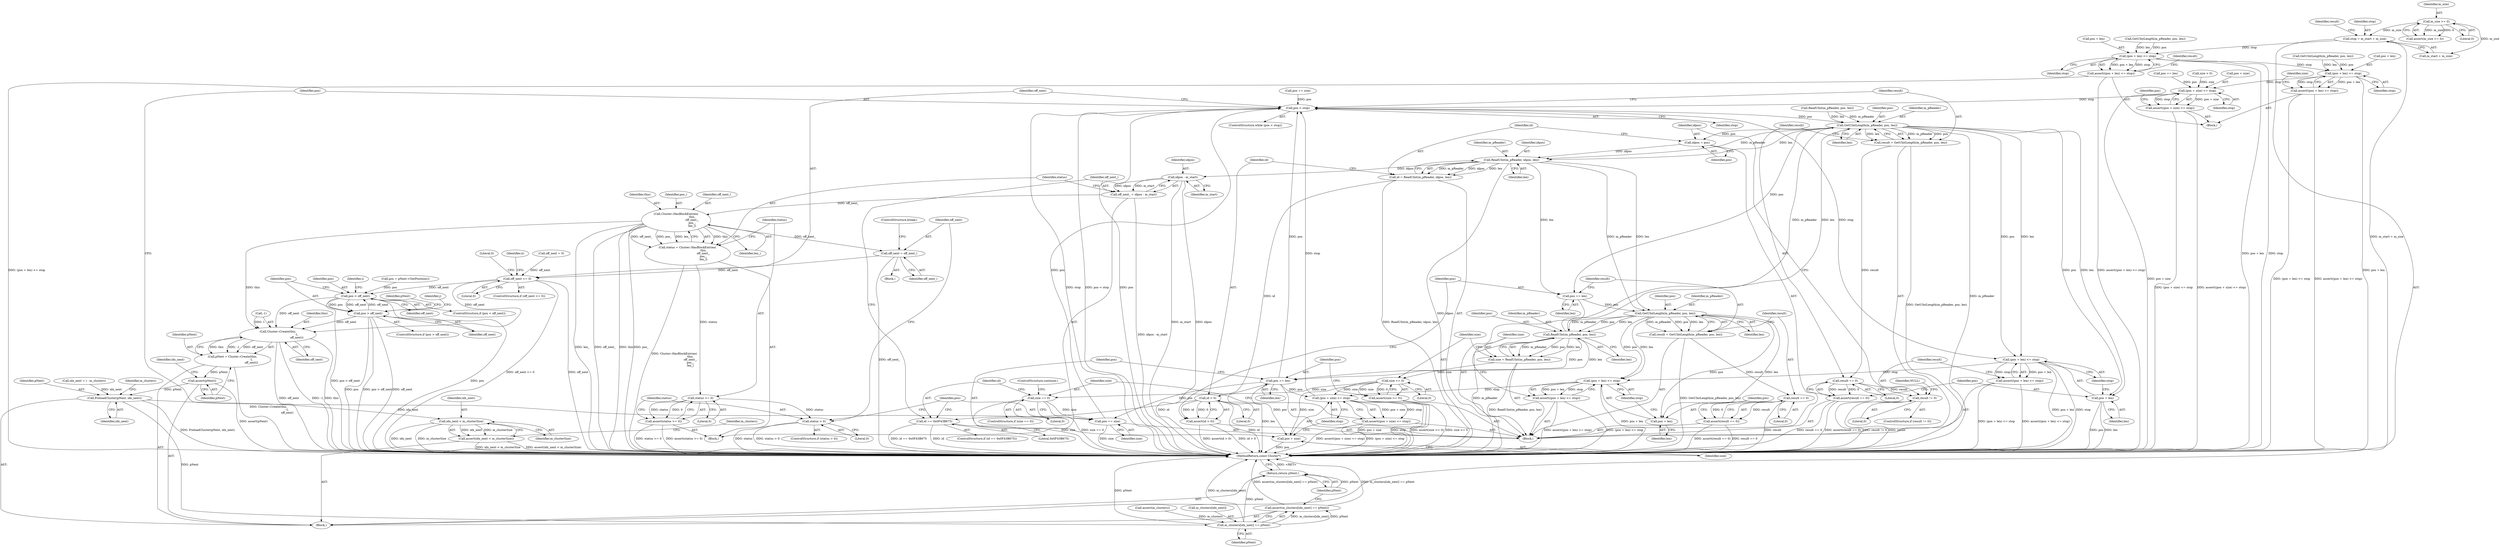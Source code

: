 digraph "1_Android_04839626ed859623901ebd3a5fd483982186b59d_109@integer" {
"1000207" [label="(Call,stop = m_start + m_size)"];
"1000203" [label="(Call,m_size >= 0)"];
"1000226" [label="(Call,(pos + len) <= stop)"];
"1000225" [label="(Call,assert((pos + len) <= stop))"];
"1000268" [label="(Call,(pos + len) <= stop)"];
"1000267" [label="(Call,assert((pos + len) <= stop))"];
"1000288" [label="(Call,(pos + size) <= stop)"];
"1000287" [label="(Call,assert((pos + size) <= stop))"];
"1000301" [label="(Call,pos < stop)"];
"1000309" [label="(Call,GetUIntLength(m_pReader, pos, len))"];
"1000307" [label="(Call,result = GetUIntLength(m_pReader, pos, len))"];
"1000314" [label="(Call,result == 0)"];
"1000313" [label="(Call,assert(result == 0))"];
"1000324" [label="(Call,result != 0)"];
"1000318" [label="(Call,(pos + len) <= stop)"];
"1000317" [label="(Call,assert((pos + len) <= stop))"];
"1000358" [label="(Call,(pos + len) <= stop)"];
"1000357" [label="(Call,assert((pos + len) <= stop))"];
"1000378" [label="(Call,(pos + size) <= stop)"];
"1000377" [label="(Call,assert((pos + size) <= stop))"];
"1000319" [label="(Call,pos + len)"];
"1000330" [label="(Call,idpos = pos)"];
"1000336" [label="(Call,ReadUInt(m_pReader, idpos, len))"];
"1000334" [label="(Call,id = ReadUInt(m_pReader, idpos, len))"];
"1000341" [label="(Call,id > 0)"];
"1000340" [label="(Call,assert(id > 0))"];
"1000389" [label="(Call,id == 0x0F43B675)"];
"1000344" [label="(Call,pos += len)"];
"1000349" [label="(Call,GetUIntLength(m_pReader, pos, len))"];
"1000347" [label="(Call,result = GetUIntLength(m_pReader, pos, len))"];
"1000354" [label="(Call,result == 0)"];
"1000353" [label="(Call,assert(result == 0))"];
"1000359" [label="(Call,pos + len)"];
"1000366" [label="(Call,ReadUInt(m_pReader, pos, len))"];
"1000364" [label="(Call,size = ReadUInt(m_pReader, pos, len))"];
"1000371" [label="(Call,size >= 0)"];
"1000370" [label="(Call,assert(size >= 0))"];
"1000379" [label="(Call,pos + size)"];
"1000384" [label="(Call,size == 0)"];
"1000422" [label="(Call,pos += size)"];
"1000374" [label="(Call,pos += len)"];
"1000396" [label="(Call,idpos - m_start)"];
"1000394" [label="(Call,off_next_ = idpos - m_start)"];
"1000404" [label="(Call,Cluster::HasBlockEntries(\n                                    this,\n                                    off_next_,\n                                    pos_,\n                                    len_))"];
"1000402" [label="(Call,status = Cluster::HasBlockEntries(\n                                    this,\n                                    off_next_,\n                                    pos_,\n                                    len_))"];
"1000410" [label="(Call,status >= 0)"];
"1000409" [label="(Call,assert(status >= 0))"];
"1000414" [label="(Call,status > 0)"];
"1000418" [label="(Call,off_next = off_next_)"];
"1000426" [label="(Call,off_next <= 0)"];
"1000483" [label="(Call,pos < off_next)"];
"1000493" [label="(Call,pos > off_next)"];
"1000508" [label="(Call,Cluster::Create(this,\n                                          -1,\n                                          off_next))"];
"1000506" [label="(Call,pNext = Cluster::Create(this,\n                                          -1,\n                                          off_next))"];
"1000513" [label="(Call,assert(pNext))"];
"1000521" [label="(Call,PreloadCluster(pNext, idx_next))"];
"1000527" [label="(Call,idx_next < m_clusterSize)"];
"1000526" [label="(Call,assert(idx_next < m_clusterSize))"];
"1000531" [label="(Call,m_clusters[idx_next] == pNext)"];
"1000530" [label="(Call,assert(m_clusters[idx_next] == pNext))"];
"1000536" [label="(Return,return pNext;)"];
"1000288" [label="(Call,(pos + size) <= stop)"];
"1000408" [label="(Identifier,len_)"];
"1000422" [label="(Call,pos += size)"];
"1000226" [label="(Call,(pos + len) <= stop)"];
"1000339" [label="(Identifier,len)"];
"1000322" [label="(Identifier,stop)"];
"1000342" [label="(Identifier,id)"];
"1000362" [label="(Identifier,stop)"];
"1000479" [label="(Call,pos = pNext->GetPosition())"];
"1000426" [label="(Call,off_next <= 0)"];
"1000319" [label="(Call,pos + len)"];
"1000383" [label="(ControlStructure,if (size == 0))"];
"1000331" [label="(Identifier,idpos)"];
"1000402" [label="(Call,status = Cluster::HasBlockEntries(\n                                    this,\n                                    off_next_,\n                                    pos_,\n                                    len_))"];
"1000507" [label="(Identifier,pNext)"];
"1000392" [label="(Block,)"];
"1000398" [label="(Identifier,m_start)"];
"1000512" [label="(Identifier,off_next)"];
"1000367" [label="(Identifier,m_pReader)"];
"1000269" [label="(Call,pos + len)"];
"1000318" [label="(Call,(pos + len) <= stop)"];
"1000341" [label="(Call,id > 0)"];
"1000307" [label="(Call,result = GetUIntLength(m_pReader, pos, len))"];
"1000336" [label="(Call,ReadUInt(m_pReader, idpos, len))"];
"1000326" [label="(Literal,0)"];
"1000360" [label="(Identifier,pos)"];
"1000361" [label="(Identifier,len)"];
"1000517" [label="(Identifier,idx_next)"];
"1000325" [label="(Identifier,result)"];
"1000324" [label="(Call,result != 0)"];
"1000379" [label="(Call,pos + size)"];
"1000388" [label="(ControlStructure,if (id == 0x0F43B675))"];
"1000376" [label="(Identifier,len)"];
"1000292" [label="(Identifier,stop)"];
"1000406" [label="(Identifier,off_next_)"];
"1000212" [label="(Block,)"];
"1000284" [label="(Call,pos += len)"];
"1000352" [label="(Identifier,len)"];
"1000493" [label="(Call,pos > off_next)"];
"1000510" [label="(Call,-1)"];
"1000384" [label="(Call,size == 0)"];
"1000415" [label="(Identifier,status)"];
"1000302" [label="(Identifier,pos)"];
"1000497" [label="(Identifier,j)"];
"1000385" [label="(Identifier,size)"];
"1000216" [label="(Identifier,result)"];
"1000309" [label="(Call,GetUIntLength(m_pReader, pos, len))"];
"1000537" [label="(Identifier,pNext)"];
"1000365" [label="(Identifier,size)"];
"1000514" [label="(Identifier,pNext)"];
"1000405" [label="(Identifier,this)"];
"1000506" [label="(Call,pNext = Cluster::Create(this,\n                                          -1,\n                                          off_next))"];
"1000368" [label="(Identifier,pos)"];
"1000494" [label="(Identifier,pos)"];
"1000509" [label="(Identifier,this)"];
"1000227" [label="(Call,pos + len)"];
"1000377" [label="(Call,assert((pos + size) <= stop))"];
"1000414" [label="(Call,status > 0)"];
"1000404" [label="(Call,Cluster::HasBlockEntries(\n                                    this,\n                                    off_next_,\n                                    pos_,\n                                    len_))"];
"1000531" [label="(Call,m_clusters[idx_next] == pNext)"];
"1000387" [label="(ControlStructure,continue;)"];
"1000127" [label="(Block,)"];
"1000389" [label="(Call,id == 0x0F43B675)"];
"1000375" [label="(Identifier,pos)"];
"1000407" [label="(Identifier,pos_)"];
"1000369" [label="(Identifier,len)"];
"1000492" [label="(ControlStructure,if (pos > off_next))"];
"1000525" [label="(Identifier,m_clusters)"];
"1000501" [label="(Identifier,pNext)"];
"1000524" [label="(Call,assert(m_clusters))"];
"1000233" [label="(Identifier,result)"];
"1000350" [label="(Identifier,m_pReader)"];
"1000532" [label="(Call,m_clusters[idx_next])"];
"1000373" [label="(Literal,0)"];
"1000356" [label="(Literal,0)"];
"1000432" [label="(Identifier,ii)"];
"1000308" [label="(Identifier,result)"];
"1000346" [label="(Identifier,len)"];
"1000521" [label="(Call,PreloadCluster(pNext, idx_next))"];
"1000276" [label="(Call,ReadUInt(m_pReader, pos, len))"];
"1000202" [label="(Call,assert(m_size >= 0))"];
"1000209" [label="(Call,m_start + m_size)"];
"1000409" [label="(Call,assert(status >= 0))"];
"1000320" [label="(Identifier,pos)"];
"1000513" [label="(Call,assert(pNext))"];
"1000301" [label="(Call,pos < stop)"];
"1000418" [label="(Call,off_next = off_next_)"];
"1000487" [label="(Identifier,i)"];
"1000345" [label="(Identifier,pos)"];
"1000335" [label="(Identifier,id)"];
"1000225" [label="(Call,assert((pos + len) <= stop))"];
"1000425" [label="(ControlStructure,if (off_next <= 0))"];
"1000394" [label="(Call,off_next_ = idpos - m_start)"];
"1000358" [label="(Call,(pos + len) <= stop)"];
"1000372" [label="(Identifier,size)"];
"1000304" [label="(Block,)"];
"1000382" [label="(Identifier,stop)"];
"1000338" [label="(Identifier,idpos)"];
"1000536" [label="(Return,return pNext;)"];
"1000380" [label="(Identifier,pos)"];
"1000281" [label="(Call,size > 0)"];
"1000533" [label="(Identifier,m_clusters)"];
"1000259" [label="(Call,GetUIntLength(m_pReader, pos, len))"];
"1000332" [label="(Identifier,pos)"];
"1000420" [label="(Identifier,off_next_)"];
"1000483" [label="(Call,pos < off_next)"];
"1000411" [label="(Identifier,status)"];
"1000417" [label="(Block,)"];
"1000340" [label="(Call,assert(id > 0))"];
"1000427" [label="(Identifier,off_next)"];
"1000354" [label="(Call,result == 0)"];
"1000311" [label="(Identifier,pos)"];
"1000421" [label="(ControlStructure,break;)"];
"1000419" [label="(Identifier,off_next)"];
"1000485" [label="(Identifier,off_next)"];
"1000522" [label="(Identifier,pNext)"];
"1000538" [label="(MethodReturn,const Cluster*)"];
"1000482" [label="(ControlStructure,if (pos < off_next))"];
"1000378" [label="(Call,(pos + size) <= stop)"];
"1000516" [label="(Call,idx_next = i - m_clusters)"];
"1000395" [label="(Identifier,off_next_)"];
"1000528" [label="(Identifier,idx_next)"];
"1000207" [label="(Call,stop = m_start + m_size)"];
"1000530" [label="(Call,assert(m_clusters[idx_next] == pNext))"];
"1000348" [label="(Identifier,result)"];
"1000364" [label="(Call,size = ReadUInt(m_pReader, pos, len))"];
"1000297" [label="(Call,off_next = 0)"];
"1000351" [label="(Identifier,pos)"];
"1000267" [label="(Call,assert((pos + len) <= stop))"];
"1000357" [label="(Call,assert((pos + len) <= stop))"];
"1000529" [label="(Identifier,m_clusterSize)"];
"1000370" [label="(Call,assert(size >= 0))"];
"1000323" [label="(ControlStructure,if (result != 0))"];
"1000396" [label="(Call,idpos - m_start)"];
"1000347" [label="(Call,result = GetUIntLength(m_pReader, pos, len))"];
"1000374" [label="(Call,pos += len)"];
"1000230" [label="(Identifier,stop)"];
"1000204" [label="(Identifier,m_size)"];
"1000410" [label="(Call,status >= 0)"];
"1000371" [label="(Call,size >= 0)"];
"1000303" [label="(Identifier,stop)"];
"1000381" [label="(Identifier,size)"];
"1000337" [label="(Identifier,m_pReader)"];
"1000312" [label="(Identifier,len)"];
"1000317" [label="(Call,assert((pos + len) <= stop))"];
"1000205" [label="(Literal,0)"];
"1000359" [label="(Call,pos + len)"];
"1000386" [label="(Literal,0)"];
"1000344" [label="(Call,pos += len)"];
"1000484" [label="(Identifier,pos)"];
"1000330" [label="(Call,idpos = pos)"];
"1000412" [label="(Literal,0)"];
"1000508" [label="(Call,Cluster::Create(this,\n                                          -1,\n                                          off_next))"];
"1000526" [label="(Call,assert(idx_next < m_clusterSize))"];
"1000535" [label="(Identifier,pNext)"];
"1000313" [label="(Call,assert(result == 0))"];
"1000287" [label="(Call,assert((pos + size) <= stop))"];
"1000495" [label="(Identifier,off_next)"];
"1000272" [label="(Identifier,stop)"];
"1000527" [label="(Call,idx_next < m_clusterSize)"];
"1000423" [label="(Identifier,pos)"];
"1000391" [label="(Literal,0x0F43B675)"];
"1000217" [label="(Call,GetUIntLength(m_pReader, pos, len))"];
"1000289" [label="(Call,pos + size)"];
"1000355" [label="(Identifier,result)"];
"1000353" [label="(Call,assert(result == 0))"];
"1000315" [label="(Identifier,result)"];
"1000523" [label="(Identifier,idx_next)"];
"1000390" [label="(Identifier,id)"];
"1000349" [label="(Call,GetUIntLength(m_pReader, pos, len))"];
"1000416" [label="(Literal,0)"];
"1000300" [label="(ControlStructure,while (pos < stop))"];
"1000316" [label="(Literal,0)"];
"1000343" [label="(Literal,0)"];
"1000293" [label="(Call,pos += size)"];
"1000294" [label="(Identifier,pos)"];
"1000334" [label="(Call,id = ReadUInt(m_pReader, idpos, len))"];
"1000208" [label="(Identifier,stop)"];
"1000268" [label="(Call,(pos + len) <= stop)"];
"1000275" [label="(Identifier,size)"];
"1000424" [label="(Identifier,size)"];
"1000203" [label="(Call,m_size >= 0)"];
"1000428" [label="(Literal,0)"];
"1000397" [label="(Identifier,idpos)"];
"1000314" [label="(Call,result == 0)"];
"1000328" [label="(Identifier,NULL)"];
"1000403" [label="(Identifier,status)"];
"1000310" [label="(Identifier,m_pReader)"];
"1000366" [label="(Call,ReadUInt(m_pReader, pos, len))"];
"1000321" [label="(Identifier,len)"];
"1000413" [label="(ControlStructure,if (status > 0))"];
"1000430" [label="(Literal,0)"];
"1000207" -> "1000127"  [label="AST: "];
"1000207" -> "1000209"  [label="CFG: "];
"1000208" -> "1000207"  [label="AST: "];
"1000209" -> "1000207"  [label="AST: "];
"1000216" -> "1000207"  [label="CFG: "];
"1000207" -> "1000538"  [label="DDG: m_start + m_size"];
"1000203" -> "1000207"  [label="DDG: m_size"];
"1000207" -> "1000226"  [label="DDG: stop"];
"1000203" -> "1000202"  [label="AST: "];
"1000203" -> "1000205"  [label="CFG: "];
"1000204" -> "1000203"  [label="AST: "];
"1000205" -> "1000203"  [label="AST: "];
"1000202" -> "1000203"  [label="CFG: "];
"1000203" -> "1000202"  [label="DDG: m_size"];
"1000203" -> "1000202"  [label="DDG: 0"];
"1000203" -> "1000209"  [label="DDG: m_size"];
"1000226" -> "1000225"  [label="AST: "];
"1000226" -> "1000230"  [label="CFG: "];
"1000227" -> "1000226"  [label="AST: "];
"1000230" -> "1000226"  [label="AST: "];
"1000225" -> "1000226"  [label="CFG: "];
"1000226" -> "1000538"  [label="DDG: pos + len"];
"1000226" -> "1000538"  [label="DDG: stop"];
"1000226" -> "1000225"  [label="DDG: pos + len"];
"1000226" -> "1000225"  [label="DDG: stop"];
"1000217" -> "1000226"  [label="DDG: pos"];
"1000217" -> "1000226"  [label="DDG: len"];
"1000226" -> "1000268"  [label="DDG: stop"];
"1000225" -> "1000212"  [label="AST: "];
"1000233" -> "1000225"  [label="CFG: "];
"1000225" -> "1000538"  [label="DDG: assert((pos + len) <= stop)"];
"1000225" -> "1000538"  [label="DDG: (pos + len) <= stop"];
"1000268" -> "1000267"  [label="AST: "];
"1000268" -> "1000272"  [label="CFG: "];
"1000269" -> "1000268"  [label="AST: "];
"1000272" -> "1000268"  [label="AST: "];
"1000267" -> "1000268"  [label="CFG: "];
"1000268" -> "1000538"  [label="DDG: pos + len"];
"1000268" -> "1000267"  [label="DDG: pos + len"];
"1000268" -> "1000267"  [label="DDG: stop"];
"1000259" -> "1000268"  [label="DDG: pos"];
"1000259" -> "1000268"  [label="DDG: len"];
"1000268" -> "1000288"  [label="DDG: stop"];
"1000267" -> "1000212"  [label="AST: "];
"1000275" -> "1000267"  [label="CFG: "];
"1000267" -> "1000538"  [label="DDG: (pos + len) <= stop"];
"1000267" -> "1000538"  [label="DDG: assert((pos + len) <= stop)"];
"1000288" -> "1000287"  [label="AST: "];
"1000288" -> "1000292"  [label="CFG: "];
"1000289" -> "1000288"  [label="AST: "];
"1000292" -> "1000288"  [label="AST: "];
"1000287" -> "1000288"  [label="CFG: "];
"1000288" -> "1000538"  [label="DDG: pos + size"];
"1000288" -> "1000287"  [label="DDG: pos + size"];
"1000288" -> "1000287"  [label="DDG: stop"];
"1000284" -> "1000288"  [label="DDG: pos"];
"1000281" -> "1000288"  [label="DDG: size"];
"1000288" -> "1000301"  [label="DDG: stop"];
"1000287" -> "1000212"  [label="AST: "];
"1000294" -> "1000287"  [label="CFG: "];
"1000287" -> "1000538"  [label="DDG: assert((pos + size) <= stop)"];
"1000287" -> "1000538"  [label="DDG: (pos + size) <= stop"];
"1000301" -> "1000300"  [label="AST: "];
"1000301" -> "1000303"  [label="CFG: "];
"1000302" -> "1000301"  [label="AST: "];
"1000303" -> "1000301"  [label="AST: "];
"1000308" -> "1000301"  [label="CFG: "];
"1000427" -> "1000301"  [label="CFG: "];
"1000301" -> "1000538"  [label="DDG: stop"];
"1000301" -> "1000538"  [label="DDG: pos < stop"];
"1000301" -> "1000538"  [label="DDG: pos"];
"1000293" -> "1000301"  [label="DDG: pos"];
"1000422" -> "1000301"  [label="DDG: pos"];
"1000374" -> "1000301"  [label="DDG: pos"];
"1000378" -> "1000301"  [label="DDG: stop"];
"1000301" -> "1000309"  [label="DDG: pos"];
"1000301" -> "1000318"  [label="DDG: stop"];
"1000309" -> "1000307"  [label="AST: "];
"1000309" -> "1000312"  [label="CFG: "];
"1000310" -> "1000309"  [label="AST: "];
"1000311" -> "1000309"  [label="AST: "];
"1000312" -> "1000309"  [label="AST: "];
"1000307" -> "1000309"  [label="CFG: "];
"1000309" -> "1000538"  [label="DDG: m_pReader"];
"1000309" -> "1000307"  [label="DDG: m_pReader"];
"1000309" -> "1000307"  [label="DDG: pos"];
"1000309" -> "1000307"  [label="DDG: len"];
"1000366" -> "1000309"  [label="DDG: m_pReader"];
"1000366" -> "1000309"  [label="DDG: len"];
"1000276" -> "1000309"  [label="DDG: m_pReader"];
"1000276" -> "1000309"  [label="DDG: len"];
"1000309" -> "1000318"  [label="DDG: pos"];
"1000309" -> "1000318"  [label="DDG: len"];
"1000309" -> "1000319"  [label="DDG: pos"];
"1000309" -> "1000319"  [label="DDG: len"];
"1000309" -> "1000330"  [label="DDG: pos"];
"1000309" -> "1000336"  [label="DDG: m_pReader"];
"1000309" -> "1000336"  [label="DDG: len"];
"1000309" -> "1000344"  [label="DDG: pos"];
"1000307" -> "1000304"  [label="AST: "];
"1000308" -> "1000307"  [label="AST: "];
"1000315" -> "1000307"  [label="CFG: "];
"1000307" -> "1000538"  [label="DDG: GetUIntLength(m_pReader, pos, len)"];
"1000307" -> "1000314"  [label="DDG: result"];
"1000314" -> "1000313"  [label="AST: "];
"1000314" -> "1000316"  [label="CFG: "];
"1000315" -> "1000314"  [label="AST: "];
"1000316" -> "1000314"  [label="AST: "];
"1000313" -> "1000314"  [label="CFG: "];
"1000314" -> "1000313"  [label="DDG: result"];
"1000314" -> "1000313"  [label="DDG: 0"];
"1000314" -> "1000324"  [label="DDG: result"];
"1000313" -> "1000304"  [label="AST: "];
"1000320" -> "1000313"  [label="CFG: "];
"1000313" -> "1000538"  [label="DDG: assert(result == 0)"];
"1000313" -> "1000538"  [label="DDG: result == 0"];
"1000324" -> "1000323"  [label="AST: "];
"1000324" -> "1000326"  [label="CFG: "];
"1000325" -> "1000324"  [label="AST: "];
"1000326" -> "1000324"  [label="AST: "];
"1000328" -> "1000324"  [label="CFG: "];
"1000331" -> "1000324"  [label="CFG: "];
"1000324" -> "1000538"  [label="DDG: result != 0"];
"1000324" -> "1000538"  [label="DDG: result"];
"1000318" -> "1000317"  [label="AST: "];
"1000318" -> "1000322"  [label="CFG: "];
"1000319" -> "1000318"  [label="AST: "];
"1000322" -> "1000318"  [label="AST: "];
"1000317" -> "1000318"  [label="CFG: "];
"1000318" -> "1000538"  [label="DDG: pos + len"];
"1000318" -> "1000538"  [label="DDG: stop"];
"1000318" -> "1000317"  [label="DDG: pos + len"];
"1000318" -> "1000317"  [label="DDG: stop"];
"1000318" -> "1000358"  [label="DDG: stop"];
"1000317" -> "1000304"  [label="AST: "];
"1000325" -> "1000317"  [label="CFG: "];
"1000317" -> "1000538"  [label="DDG: (pos + len) <= stop"];
"1000317" -> "1000538"  [label="DDG: assert((pos + len) <= stop)"];
"1000358" -> "1000357"  [label="AST: "];
"1000358" -> "1000362"  [label="CFG: "];
"1000359" -> "1000358"  [label="AST: "];
"1000362" -> "1000358"  [label="AST: "];
"1000357" -> "1000358"  [label="CFG: "];
"1000358" -> "1000538"  [label="DDG: pos + len"];
"1000358" -> "1000357"  [label="DDG: pos + len"];
"1000358" -> "1000357"  [label="DDG: stop"];
"1000349" -> "1000358"  [label="DDG: pos"];
"1000349" -> "1000358"  [label="DDG: len"];
"1000358" -> "1000378"  [label="DDG: stop"];
"1000357" -> "1000304"  [label="AST: "];
"1000365" -> "1000357"  [label="CFG: "];
"1000357" -> "1000538"  [label="DDG: assert((pos + len) <= stop)"];
"1000357" -> "1000538"  [label="DDG: (pos + len) <= stop"];
"1000378" -> "1000377"  [label="AST: "];
"1000378" -> "1000382"  [label="CFG: "];
"1000379" -> "1000378"  [label="AST: "];
"1000382" -> "1000378"  [label="AST: "];
"1000377" -> "1000378"  [label="CFG: "];
"1000378" -> "1000538"  [label="DDG: pos + size"];
"1000378" -> "1000538"  [label="DDG: stop"];
"1000378" -> "1000377"  [label="DDG: pos + size"];
"1000378" -> "1000377"  [label="DDG: stop"];
"1000374" -> "1000378"  [label="DDG: pos"];
"1000371" -> "1000378"  [label="DDG: size"];
"1000377" -> "1000304"  [label="AST: "];
"1000385" -> "1000377"  [label="CFG: "];
"1000377" -> "1000538"  [label="DDG: assert((pos + size) <= stop)"];
"1000377" -> "1000538"  [label="DDG: (pos + size) <= stop"];
"1000319" -> "1000321"  [label="CFG: "];
"1000320" -> "1000319"  [label="AST: "];
"1000321" -> "1000319"  [label="AST: "];
"1000322" -> "1000319"  [label="CFG: "];
"1000319" -> "1000538"  [label="DDG: len"];
"1000319" -> "1000538"  [label="DDG: pos"];
"1000330" -> "1000304"  [label="AST: "];
"1000330" -> "1000332"  [label="CFG: "];
"1000331" -> "1000330"  [label="AST: "];
"1000332" -> "1000330"  [label="AST: "];
"1000335" -> "1000330"  [label="CFG: "];
"1000330" -> "1000336"  [label="DDG: idpos"];
"1000336" -> "1000334"  [label="AST: "];
"1000336" -> "1000339"  [label="CFG: "];
"1000337" -> "1000336"  [label="AST: "];
"1000338" -> "1000336"  [label="AST: "];
"1000339" -> "1000336"  [label="AST: "];
"1000334" -> "1000336"  [label="CFG: "];
"1000336" -> "1000538"  [label="DDG: idpos"];
"1000336" -> "1000334"  [label="DDG: m_pReader"];
"1000336" -> "1000334"  [label="DDG: idpos"];
"1000336" -> "1000334"  [label="DDG: len"];
"1000336" -> "1000344"  [label="DDG: len"];
"1000336" -> "1000349"  [label="DDG: m_pReader"];
"1000336" -> "1000349"  [label="DDG: len"];
"1000336" -> "1000396"  [label="DDG: idpos"];
"1000334" -> "1000304"  [label="AST: "];
"1000335" -> "1000334"  [label="AST: "];
"1000342" -> "1000334"  [label="CFG: "];
"1000334" -> "1000538"  [label="DDG: ReadUInt(m_pReader, idpos, len)"];
"1000334" -> "1000341"  [label="DDG: id"];
"1000341" -> "1000340"  [label="AST: "];
"1000341" -> "1000343"  [label="CFG: "];
"1000342" -> "1000341"  [label="AST: "];
"1000343" -> "1000341"  [label="AST: "];
"1000340" -> "1000341"  [label="CFG: "];
"1000341" -> "1000538"  [label="DDG: id"];
"1000341" -> "1000340"  [label="DDG: id"];
"1000341" -> "1000340"  [label="DDG: 0"];
"1000341" -> "1000389"  [label="DDG: id"];
"1000340" -> "1000304"  [label="AST: "];
"1000345" -> "1000340"  [label="CFG: "];
"1000340" -> "1000538"  [label="DDG: assert(id > 0)"];
"1000340" -> "1000538"  [label="DDG: id > 0"];
"1000389" -> "1000388"  [label="AST: "];
"1000389" -> "1000391"  [label="CFG: "];
"1000390" -> "1000389"  [label="AST: "];
"1000391" -> "1000389"  [label="AST: "];
"1000395" -> "1000389"  [label="CFG: "];
"1000423" -> "1000389"  [label="CFG: "];
"1000389" -> "1000538"  [label="DDG: id == 0x0F43B675"];
"1000389" -> "1000538"  [label="DDG: id"];
"1000344" -> "1000304"  [label="AST: "];
"1000344" -> "1000346"  [label="CFG: "];
"1000345" -> "1000344"  [label="AST: "];
"1000346" -> "1000344"  [label="AST: "];
"1000348" -> "1000344"  [label="CFG: "];
"1000344" -> "1000349"  [label="DDG: pos"];
"1000349" -> "1000347"  [label="AST: "];
"1000349" -> "1000352"  [label="CFG: "];
"1000350" -> "1000349"  [label="AST: "];
"1000351" -> "1000349"  [label="AST: "];
"1000352" -> "1000349"  [label="AST: "];
"1000347" -> "1000349"  [label="CFG: "];
"1000349" -> "1000347"  [label="DDG: m_pReader"];
"1000349" -> "1000347"  [label="DDG: pos"];
"1000349" -> "1000347"  [label="DDG: len"];
"1000349" -> "1000359"  [label="DDG: pos"];
"1000349" -> "1000359"  [label="DDG: len"];
"1000349" -> "1000366"  [label="DDG: m_pReader"];
"1000349" -> "1000366"  [label="DDG: pos"];
"1000349" -> "1000366"  [label="DDG: len"];
"1000347" -> "1000304"  [label="AST: "];
"1000348" -> "1000347"  [label="AST: "];
"1000355" -> "1000347"  [label="CFG: "];
"1000347" -> "1000538"  [label="DDG: GetUIntLength(m_pReader, pos, len)"];
"1000347" -> "1000354"  [label="DDG: result"];
"1000354" -> "1000353"  [label="AST: "];
"1000354" -> "1000356"  [label="CFG: "];
"1000355" -> "1000354"  [label="AST: "];
"1000356" -> "1000354"  [label="AST: "];
"1000353" -> "1000354"  [label="CFG: "];
"1000354" -> "1000538"  [label="DDG: result"];
"1000354" -> "1000353"  [label="DDG: result"];
"1000354" -> "1000353"  [label="DDG: 0"];
"1000353" -> "1000304"  [label="AST: "];
"1000360" -> "1000353"  [label="CFG: "];
"1000353" -> "1000538"  [label="DDG: assert(result == 0)"];
"1000353" -> "1000538"  [label="DDG: result == 0"];
"1000359" -> "1000361"  [label="CFG: "];
"1000360" -> "1000359"  [label="AST: "];
"1000361" -> "1000359"  [label="AST: "];
"1000362" -> "1000359"  [label="CFG: "];
"1000366" -> "1000364"  [label="AST: "];
"1000366" -> "1000369"  [label="CFG: "];
"1000367" -> "1000366"  [label="AST: "];
"1000368" -> "1000366"  [label="AST: "];
"1000369" -> "1000366"  [label="AST: "];
"1000364" -> "1000366"  [label="CFG: "];
"1000366" -> "1000538"  [label="DDG: m_pReader"];
"1000366" -> "1000364"  [label="DDG: m_pReader"];
"1000366" -> "1000364"  [label="DDG: pos"];
"1000366" -> "1000364"  [label="DDG: len"];
"1000366" -> "1000374"  [label="DDG: len"];
"1000366" -> "1000374"  [label="DDG: pos"];
"1000364" -> "1000304"  [label="AST: "];
"1000365" -> "1000364"  [label="AST: "];
"1000372" -> "1000364"  [label="CFG: "];
"1000364" -> "1000538"  [label="DDG: ReadUInt(m_pReader, pos, len)"];
"1000364" -> "1000371"  [label="DDG: size"];
"1000371" -> "1000370"  [label="AST: "];
"1000371" -> "1000373"  [label="CFG: "];
"1000372" -> "1000371"  [label="AST: "];
"1000373" -> "1000371"  [label="AST: "];
"1000370" -> "1000371"  [label="CFG: "];
"1000371" -> "1000370"  [label="DDG: size"];
"1000371" -> "1000370"  [label="DDG: 0"];
"1000371" -> "1000379"  [label="DDG: size"];
"1000371" -> "1000384"  [label="DDG: size"];
"1000370" -> "1000304"  [label="AST: "];
"1000375" -> "1000370"  [label="CFG: "];
"1000370" -> "1000538"  [label="DDG: assert(size >= 0)"];
"1000370" -> "1000538"  [label="DDG: size >= 0"];
"1000379" -> "1000381"  [label="CFG: "];
"1000380" -> "1000379"  [label="AST: "];
"1000381" -> "1000379"  [label="AST: "];
"1000382" -> "1000379"  [label="CFG: "];
"1000379" -> "1000538"  [label="DDG: pos"];
"1000374" -> "1000379"  [label="DDG: pos"];
"1000384" -> "1000383"  [label="AST: "];
"1000384" -> "1000386"  [label="CFG: "];
"1000385" -> "1000384"  [label="AST: "];
"1000386" -> "1000384"  [label="AST: "];
"1000387" -> "1000384"  [label="CFG: "];
"1000390" -> "1000384"  [label="CFG: "];
"1000384" -> "1000538"  [label="DDG: size == 0"];
"1000384" -> "1000538"  [label="DDG: size"];
"1000384" -> "1000422"  [label="DDG: size"];
"1000422" -> "1000304"  [label="AST: "];
"1000422" -> "1000424"  [label="CFG: "];
"1000423" -> "1000422"  [label="AST: "];
"1000424" -> "1000422"  [label="AST: "];
"1000302" -> "1000422"  [label="CFG: "];
"1000422" -> "1000538"  [label="DDG: size"];
"1000374" -> "1000422"  [label="DDG: pos"];
"1000374" -> "1000304"  [label="AST: "];
"1000374" -> "1000376"  [label="CFG: "];
"1000375" -> "1000374"  [label="AST: "];
"1000376" -> "1000374"  [label="AST: "];
"1000380" -> "1000374"  [label="CFG: "];
"1000374" -> "1000538"  [label="DDG: len"];
"1000396" -> "1000394"  [label="AST: "];
"1000396" -> "1000398"  [label="CFG: "];
"1000397" -> "1000396"  [label="AST: "];
"1000398" -> "1000396"  [label="AST: "];
"1000394" -> "1000396"  [label="CFG: "];
"1000396" -> "1000538"  [label="DDG: idpos"];
"1000396" -> "1000538"  [label="DDG: m_start"];
"1000396" -> "1000394"  [label="DDG: idpos"];
"1000396" -> "1000394"  [label="DDG: m_start"];
"1000394" -> "1000392"  [label="AST: "];
"1000395" -> "1000394"  [label="AST: "];
"1000403" -> "1000394"  [label="CFG: "];
"1000394" -> "1000538"  [label="DDG: idpos - m_start"];
"1000394" -> "1000404"  [label="DDG: off_next_"];
"1000404" -> "1000402"  [label="AST: "];
"1000404" -> "1000408"  [label="CFG: "];
"1000405" -> "1000404"  [label="AST: "];
"1000406" -> "1000404"  [label="AST: "];
"1000407" -> "1000404"  [label="AST: "];
"1000408" -> "1000404"  [label="AST: "];
"1000402" -> "1000404"  [label="CFG: "];
"1000404" -> "1000538"  [label="DDG: this"];
"1000404" -> "1000538"  [label="DDG: pos_"];
"1000404" -> "1000538"  [label="DDG: len_"];
"1000404" -> "1000538"  [label="DDG: off_next_"];
"1000404" -> "1000402"  [label="DDG: this"];
"1000404" -> "1000402"  [label="DDG: off_next_"];
"1000404" -> "1000402"  [label="DDG: pos_"];
"1000404" -> "1000402"  [label="DDG: len_"];
"1000404" -> "1000418"  [label="DDG: off_next_"];
"1000404" -> "1000508"  [label="DDG: this"];
"1000402" -> "1000392"  [label="AST: "];
"1000403" -> "1000402"  [label="AST: "];
"1000411" -> "1000402"  [label="CFG: "];
"1000402" -> "1000538"  [label="DDG: Cluster::HasBlockEntries(\n                                    this,\n                                    off_next_,\n                                    pos_,\n                                    len_)"];
"1000402" -> "1000410"  [label="DDG: status"];
"1000410" -> "1000409"  [label="AST: "];
"1000410" -> "1000412"  [label="CFG: "];
"1000411" -> "1000410"  [label="AST: "];
"1000412" -> "1000410"  [label="AST: "];
"1000409" -> "1000410"  [label="CFG: "];
"1000410" -> "1000409"  [label="DDG: status"];
"1000410" -> "1000409"  [label="DDG: 0"];
"1000410" -> "1000414"  [label="DDG: status"];
"1000409" -> "1000392"  [label="AST: "];
"1000415" -> "1000409"  [label="CFG: "];
"1000409" -> "1000538"  [label="DDG: assert(status >= 0)"];
"1000409" -> "1000538"  [label="DDG: status >= 0"];
"1000414" -> "1000413"  [label="AST: "];
"1000414" -> "1000416"  [label="CFG: "];
"1000415" -> "1000414"  [label="AST: "];
"1000416" -> "1000414"  [label="AST: "];
"1000419" -> "1000414"  [label="CFG: "];
"1000423" -> "1000414"  [label="CFG: "];
"1000414" -> "1000538"  [label="DDG: status > 0"];
"1000414" -> "1000538"  [label="DDG: status"];
"1000418" -> "1000417"  [label="AST: "];
"1000418" -> "1000420"  [label="CFG: "];
"1000419" -> "1000418"  [label="AST: "];
"1000420" -> "1000418"  [label="AST: "];
"1000421" -> "1000418"  [label="CFG: "];
"1000418" -> "1000538"  [label="DDG: off_next_"];
"1000418" -> "1000426"  [label="DDG: off_next"];
"1000426" -> "1000425"  [label="AST: "];
"1000426" -> "1000428"  [label="CFG: "];
"1000427" -> "1000426"  [label="AST: "];
"1000428" -> "1000426"  [label="AST: "];
"1000430" -> "1000426"  [label="CFG: "];
"1000432" -> "1000426"  [label="CFG: "];
"1000426" -> "1000538"  [label="DDG: off_next"];
"1000426" -> "1000538"  [label="DDG: off_next <= 0"];
"1000297" -> "1000426"  [label="DDG: off_next"];
"1000426" -> "1000483"  [label="DDG: off_next"];
"1000426" -> "1000508"  [label="DDG: off_next"];
"1000483" -> "1000482"  [label="AST: "];
"1000483" -> "1000485"  [label="CFG: "];
"1000484" -> "1000483"  [label="AST: "];
"1000485" -> "1000483"  [label="AST: "];
"1000487" -> "1000483"  [label="CFG: "];
"1000494" -> "1000483"  [label="CFG: "];
"1000483" -> "1000538"  [label="DDG: pos < off_next"];
"1000483" -> "1000538"  [label="DDG: pos"];
"1000479" -> "1000483"  [label="DDG: pos"];
"1000493" -> "1000483"  [label="DDG: off_next"];
"1000483" -> "1000493"  [label="DDG: pos"];
"1000483" -> "1000493"  [label="DDG: off_next"];
"1000483" -> "1000508"  [label="DDG: off_next"];
"1000493" -> "1000492"  [label="AST: "];
"1000493" -> "1000495"  [label="CFG: "];
"1000494" -> "1000493"  [label="AST: "];
"1000495" -> "1000493"  [label="AST: "];
"1000497" -> "1000493"  [label="CFG: "];
"1000501" -> "1000493"  [label="CFG: "];
"1000493" -> "1000538"  [label="DDG: pos"];
"1000493" -> "1000538"  [label="DDG: pos > off_next"];
"1000493" -> "1000538"  [label="DDG: off_next"];
"1000493" -> "1000508"  [label="DDG: off_next"];
"1000508" -> "1000506"  [label="AST: "];
"1000508" -> "1000512"  [label="CFG: "];
"1000509" -> "1000508"  [label="AST: "];
"1000510" -> "1000508"  [label="AST: "];
"1000512" -> "1000508"  [label="AST: "];
"1000506" -> "1000508"  [label="CFG: "];
"1000508" -> "1000538"  [label="DDG: this"];
"1000508" -> "1000538"  [label="DDG: off_next"];
"1000508" -> "1000538"  [label="DDG: -1"];
"1000508" -> "1000506"  [label="DDG: this"];
"1000508" -> "1000506"  [label="DDG: -1"];
"1000508" -> "1000506"  [label="DDG: off_next"];
"1000510" -> "1000508"  [label="DDG: 1"];
"1000506" -> "1000127"  [label="AST: "];
"1000507" -> "1000506"  [label="AST: "];
"1000514" -> "1000506"  [label="CFG: "];
"1000506" -> "1000538"  [label="DDG: Cluster::Create(this,\n                                          -1,\n                                          off_next)"];
"1000506" -> "1000513"  [label="DDG: pNext"];
"1000513" -> "1000127"  [label="AST: "];
"1000513" -> "1000514"  [label="CFG: "];
"1000514" -> "1000513"  [label="AST: "];
"1000517" -> "1000513"  [label="CFG: "];
"1000513" -> "1000538"  [label="DDG: assert(pNext)"];
"1000513" -> "1000521"  [label="DDG: pNext"];
"1000521" -> "1000127"  [label="AST: "];
"1000521" -> "1000523"  [label="CFG: "];
"1000522" -> "1000521"  [label="AST: "];
"1000523" -> "1000521"  [label="AST: "];
"1000525" -> "1000521"  [label="CFG: "];
"1000521" -> "1000538"  [label="DDG: PreloadCluster(pNext, idx_next)"];
"1000516" -> "1000521"  [label="DDG: idx_next"];
"1000521" -> "1000527"  [label="DDG: idx_next"];
"1000521" -> "1000531"  [label="DDG: pNext"];
"1000527" -> "1000526"  [label="AST: "];
"1000527" -> "1000529"  [label="CFG: "];
"1000528" -> "1000527"  [label="AST: "];
"1000529" -> "1000527"  [label="AST: "];
"1000526" -> "1000527"  [label="CFG: "];
"1000527" -> "1000538"  [label="DDG: idx_next"];
"1000527" -> "1000538"  [label="DDG: m_clusterSize"];
"1000527" -> "1000526"  [label="DDG: idx_next"];
"1000527" -> "1000526"  [label="DDG: m_clusterSize"];
"1000526" -> "1000127"  [label="AST: "];
"1000533" -> "1000526"  [label="CFG: "];
"1000526" -> "1000538"  [label="DDG: assert(idx_next < m_clusterSize)"];
"1000526" -> "1000538"  [label="DDG: idx_next < m_clusterSize"];
"1000531" -> "1000530"  [label="AST: "];
"1000531" -> "1000535"  [label="CFG: "];
"1000532" -> "1000531"  [label="AST: "];
"1000535" -> "1000531"  [label="AST: "];
"1000530" -> "1000531"  [label="CFG: "];
"1000531" -> "1000538"  [label="DDG: pNext"];
"1000531" -> "1000538"  [label="DDG: m_clusters[idx_next]"];
"1000531" -> "1000530"  [label="DDG: m_clusters[idx_next]"];
"1000531" -> "1000530"  [label="DDG: pNext"];
"1000524" -> "1000531"  [label="DDG: m_clusters"];
"1000531" -> "1000536"  [label="DDG: pNext"];
"1000530" -> "1000127"  [label="AST: "];
"1000537" -> "1000530"  [label="CFG: "];
"1000530" -> "1000538"  [label="DDG: m_clusters[idx_next] == pNext"];
"1000530" -> "1000538"  [label="DDG: assert(m_clusters[idx_next] == pNext)"];
"1000536" -> "1000127"  [label="AST: "];
"1000536" -> "1000537"  [label="CFG: "];
"1000537" -> "1000536"  [label="AST: "];
"1000538" -> "1000536"  [label="CFG: "];
"1000536" -> "1000538"  [label="DDG: <RET>"];
"1000537" -> "1000536"  [label="DDG: pNext"];
}
